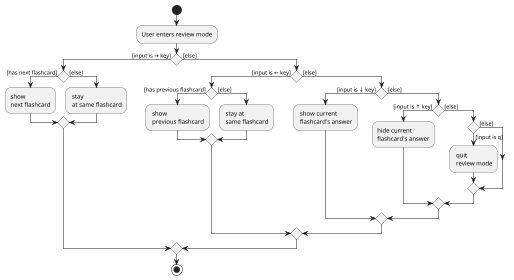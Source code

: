 @startuml
scale 0.5
start
:User enters review mode;

'Since the beta syntax does not support placing the condition outside the
'diamond we place it as the true branch instead.

if () then ([input is → key])
    if () then ([has next flashcard])
        :show
        next flashcard;
    else ([else])
        : stay
         at same flashcard;
    endif
else ([else])
    if () then ([input is ← key])
        if () then ([has previous flashcard])
            : show
             previous flashcard;
        else ([else])
            : stay at
             same flashcard;
        endif
    else ([else])
        if () then ([input is ↓ key])
            : show current
             flashcard's answer;
        else ([else])
            if () then ([input is ↑ key])
                :hide current
                flashcard's answer;
            else ([else])
                if () then ([input is q])
                    : quit
                     review mode;
                else ([else])
                endif
            endif
         endif
    endif
endif
stop
@enduml


if () then ([input is left arrow])
                if () then ([has previous flashcard])
                    : show previous flashcard;
                else ([else])
                    : stay at same flashcard;
                endif


                 if () then ([input is top arrow])
                        : hide current flashcard's answer;
